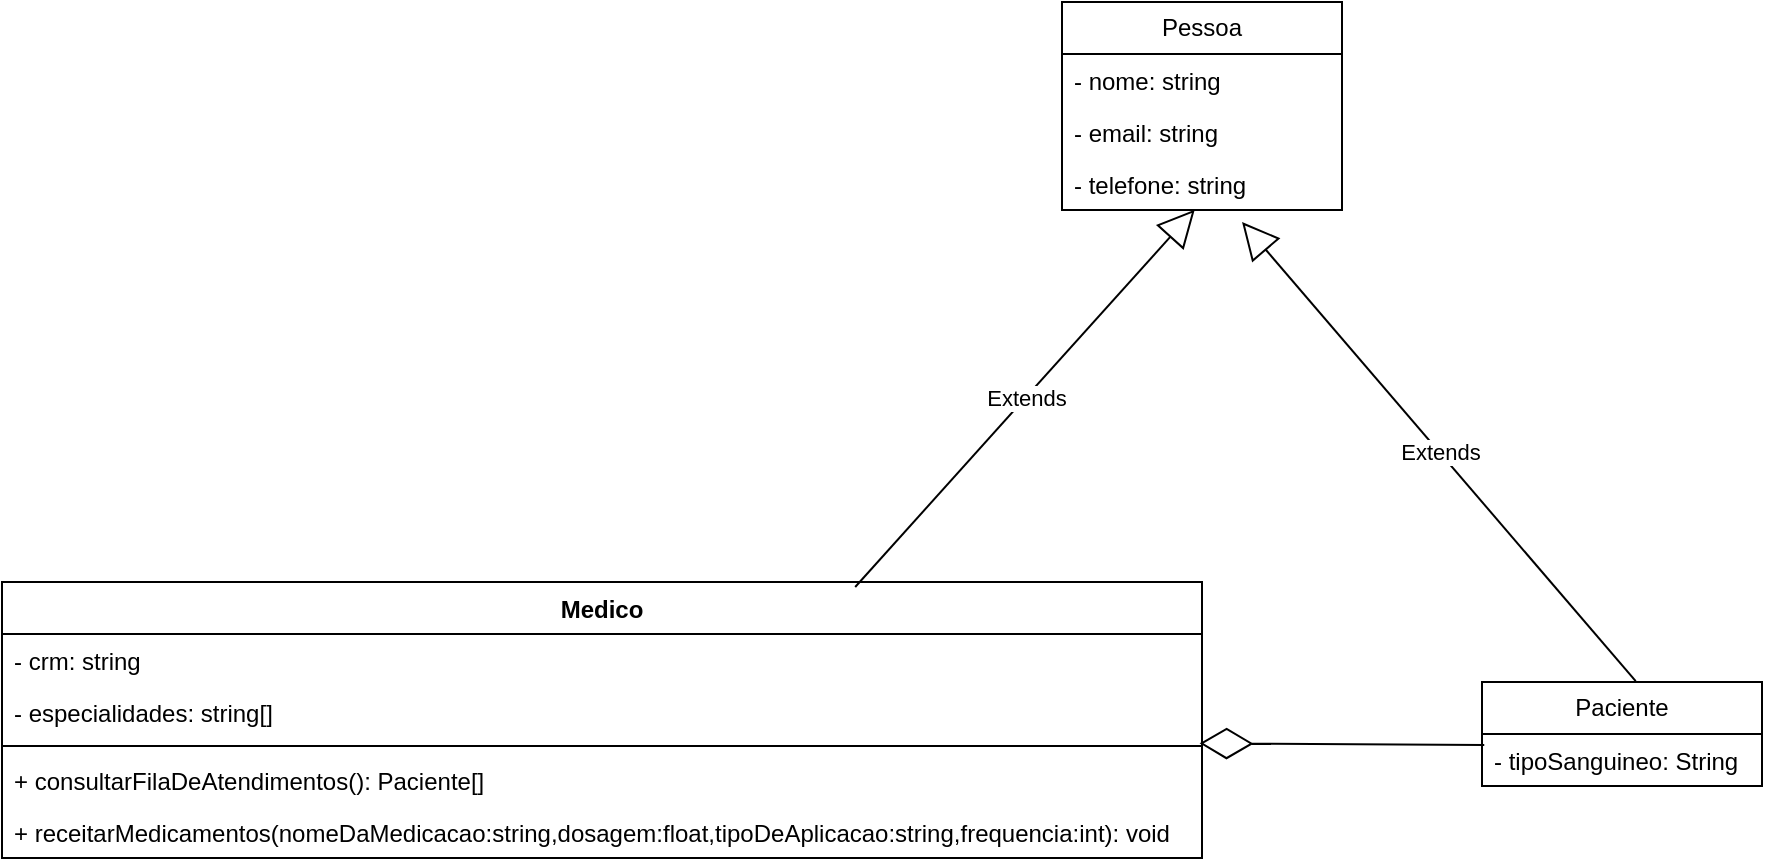 <mxfile version="23.1.5" type="device">
  <diagram name="Página-1" id="3OYlhRn8VMon4w3YIrRs">
    <mxGraphModel dx="979" dy="516" grid="1" gridSize="10" guides="1" tooltips="1" connect="1" arrows="1" fold="1" page="1" pageScale="1" pageWidth="827" pageHeight="1169" math="0" shadow="0">
      <root>
        <mxCell id="0" />
        <mxCell id="1" parent="0" />
        <mxCell id="Lx2yvN0gab3t-KOMI10J-1" value="Medico" style="swimlane;fontStyle=1;align=center;verticalAlign=top;childLayout=stackLayout;horizontal=1;startSize=26;horizontalStack=0;resizeParent=1;resizeParentMax=0;resizeLast=0;collapsible=1;marginBottom=0;whiteSpace=wrap;html=1;" vertex="1" parent="1">
          <mxGeometry x="70" y="290" width="600" height="138" as="geometry" />
        </mxCell>
        <mxCell id="Lx2yvN0gab3t-KOMI10J-2" value="- crm: string" style="text;strokeColor=none;fillColor=none;align=left;verticalAlign=top;spacingLeft=4;spacingRight=4;overflow=hidden;rotatable=0;points=[[0,0.5],[1,0.5]];portConstraint=eastwest;whiteSpace=wrap;html=1;" vertex="1" parent="Lx2yvN0gab3t-KOMI10J-1">
          <mxGeometry y="26" width="600" height="26" as="geometry" />
        </mxCell>
        <mxCell id="Lx2yvN0gab3t-KOMI10J-6" value="- especialidades: string[]" style="text;strokeColor=none;fillColor=none;align=left;verticalAlign=top;spacingLeft=4;spacingRight=4;overflow=hidden;rotatable=0;points=[[0,0.5],[1,0.5]];portConstraint=eastwest;whiteSpace=wrap;html=1;" vertex="1" parent="Lx2yvN0gab3t-KOMI10J-1">
          <mxGeometry y="52" width="600" height="26" as="geometry" />
        </mxCell>
        <mxCell id="Lx2yvN0gab3t-KOMI10J-3" value="" style="line;strokeWidth=1;fillColor=none;align=left;verticalAlign=middle;spacingTop=-1;spacingLeft=3;spacingRight=3;rotatable=0;labelPosition=right;points=[];portConstraint=eastwest;strokeColor=inherit;" vertex="1" parent="Lx2yvN0gab3t-KOMI10J-1">
          <mxGeometry y="78" width="600" height="8" as="geometry" />
        </mxCell>
        <mxCell id="Lx2yvN0gab3t-KOMI10J-4" value="+ consultarFilaDeAtendimentos(): Paciente[]" style="text;strokeColor=none;fillColor=none;align=left;verticalAlign=top;spacingLeft=4;spacingRight=4;overflow=hidden;rotatable=0;points=[[0,0.5],[1,0.5]];portConstraint=eastwest;whiteSpace=wrap;html=1;" vertex="1" parent="Lx2yvN0gab3t-KOMI10J-1">
          <mxGeometry y="86" width="600" height="26" as="geometry" />
        </mxCell>
        <mxCell id="Lx2yvN0gab3t-KOMI10J-8" value="+ receitarMedicamentos(nomeDaMedicacao:string,dosagem:float,tipoDeAplicacao:string,frequencia:int): void" style="text;strokeColor=none;fillColor=none;align=left;verticalAlign=top;spacingLeft=4;spacingRight=4;overflow=hidden;rotatable=0;points=[[0,0.5],[1,0.5]];portConstraint=eastwest;whiteSpace=wrap;html=1;" vertex="1" parent="Lx2yvN0gab3t-KOMI10J-1">
          <mxGeometry y="112" width="600" height="26" as="geometry" />
        </mxCell>
        <mxCell id="Lx2yvN0gab3t-KOMI10J-9" value="Paciente" style="swimlane;fontStyle=0;childLayout=stackLayout;horizontal=1;startSize=26;fillColor=none;horizontalStack=0;resizeParent=1;resizeParentMax=0;resizeLast=0;collapsible=1;marginBottom=0;whiteSpace=wrap;html=1;" vertex="1" parent="1">
          <mxGeometry x="810" y="340" width="140" height="52" as="geometry" />
        </mxCell>
        <mxCell id="Lx2yvN0gab3t-KOMI10J-10" value="- tipoSanguineo: String" style="text;strokeColor=none;fillColor=none;align=left;verticalAlign=top;spacingLeft=4;spacingRight=4;overflow=hidden;rotatable=0;points=[[0,0.5],[1,0.5]];portConstraint=eastwest;whiteSpace=wrap;html=1;" vertex="1" parent="Lx2yvN0gab3t-KOMI10J-9">
          <mxGeometry y="26" width="140" height="26" as="geometry" />
        </mxCell>
        <mxCell id="Lx2yvN0gab3t-KOMI10J-13" value="Pessoa" style="swimlane;fontStyle=0;childLayout=stackLayout;horizontal=1;startSize=26;fillColor=none;horizontalStack=0;resizeParent=1;resizeParentMax=0;resizeLast=0;collapsible=1;marginBottom=0;whiteSpace=wrap;html=1;" vertex="1" parent="1">
          <mxGeometry x="600" width="140" height="104" as="geometry" />
        </mxCell>
        <mxCell id="Lx2yvN0gab3t-KOMI10J-14" value="- nome: string" style="text;strokeColor=none;fillColor=none;align=left;verticalAlign=top;spacingLeft=4;spacingRight=4;overflow=hidden;rotatable=0;points=[[0,0.5],[1,0.5]];portConstraint=eastwest;whiteSpace=wrap;html=1;" vertex="1" parent="Lx2yvN0gab3t-KOMI10J-13">
          <mxGeometry y="26" width="140" height="26" as="geometry" />
        </mxCell>
        <mxCell id="Lx2yvN0gab3t-KOMI10J-17" value="- email: string" style="text;strokeColor=none;fillColor=none;align=left;verticalAlign=top;spacingLeft=4;spacingRight=4;overflow=hidden;rotatable=0;points=[[0,0.5],[1,0.5]];portConstraint=eastwest;whiteSpace=wrap;html=1;" vertex="1" parent="Lx2yvN0gab3t-KOMI10J-13">
          <mxGeometry y="52" width="140" height="26" as="geometry" />
        </mxCell>
        <mxCell id="Lx2yvN0gab3t-KOMI10J-18" value="- telefone: string" style="text;strokeColor=none;fillColor=none;align=left;verticalAlign=top;spacingLeft=4;spacingRight=4;overflow=hidden;rotatable=0;points=[[0,0.5],[1,0.5]];portConstraint=eastwest;whiteSpace=wrap;html=1;" vertex="1" parent="Lx2yvN0gab3t-KOMI10J-13">
          <mxGeometry y="78" width="140" height="26" as="geometry" />
        </mxCell>
        <mxCell id="Lx2yvN0gab3t-KOMI10J-19" value="Extends" style="endArrow=block;endSize=16;endFill=0;html=1;rounded=0;entryX=0.474;entryY=0.995;entryDx=0;entryDy=0;entryPerimeter=0;exitX=0.711;exitY=0.018;exitDx=0;exitDy=0;exitPerimeter=0;" edge="1" parent="1" source="Lx2yvN0gab3t-KOMI10J-1" target="Lx2yvN0gab3t-KOMI10J-18">
          <mxGeometry width="160" relative="1" as="geometry">
            <mxPoint x="520" y="140" as="sourcePoint" />
            <mxPoint x="680" y="140" as="targetPoint" />
          </mxGeometry>
        </mxCell>
        <mxCell id="Lx2yvN0gab3t-KOMI10J-20" value="Extends" style="endArrow=block;endSize=16;endFill=0;html=1;rounded=0;entryX=0.643;entryY=1.231;entryDx=0;entryDy=0;entryPerimeter=0;exitX=0.549;exitY=-0.008;exitDx=0;exitDy=0;exitPerimeter=0;" edge="1" parent="1" source="Lx2yvN0gab3t-KOMI10J-9" target="Lx2yvN0gab3t-KOMI10J-18">
          <mxGeometry width="160" relative="1" as="geometry">
            <mxPoint x="540" y="200" as="sourcePoint" />
            <mxPoint x="700" y="200" as="targetPoint" />
          </mxGeometry>
        </mxCell>
        <mxCell id="Lx2yvN0gab3t-KOMI10J-21" value="" style="endArrow=diamondThin;endFill=0;endSize=24;html=1;rounded=0;entryX=0.998;entryY=1.103;entryDx=0;entryDy=0;entryPerimeter=0;exitX=0.008;exitY=0.212;exitDx=0;exitDy=0;exitPerimeter=0;" edge="1" parent="1" source="Lx2yvN0gab3t-KOMI10J-10" target="Lx2yvN0gab3t-KOMI10J-6">
          <mxGeometry width="160" relative="1" as="geometry">
            <mxPoint x="570" y="360" as="sourcePoint" />
            <mxPoint x="730" y="360" as="targetPoint" />
          </mxGeometry>
        </mxCell>
      </root>
    </mxGraphModel>
  </diagram>
</mxfile>
